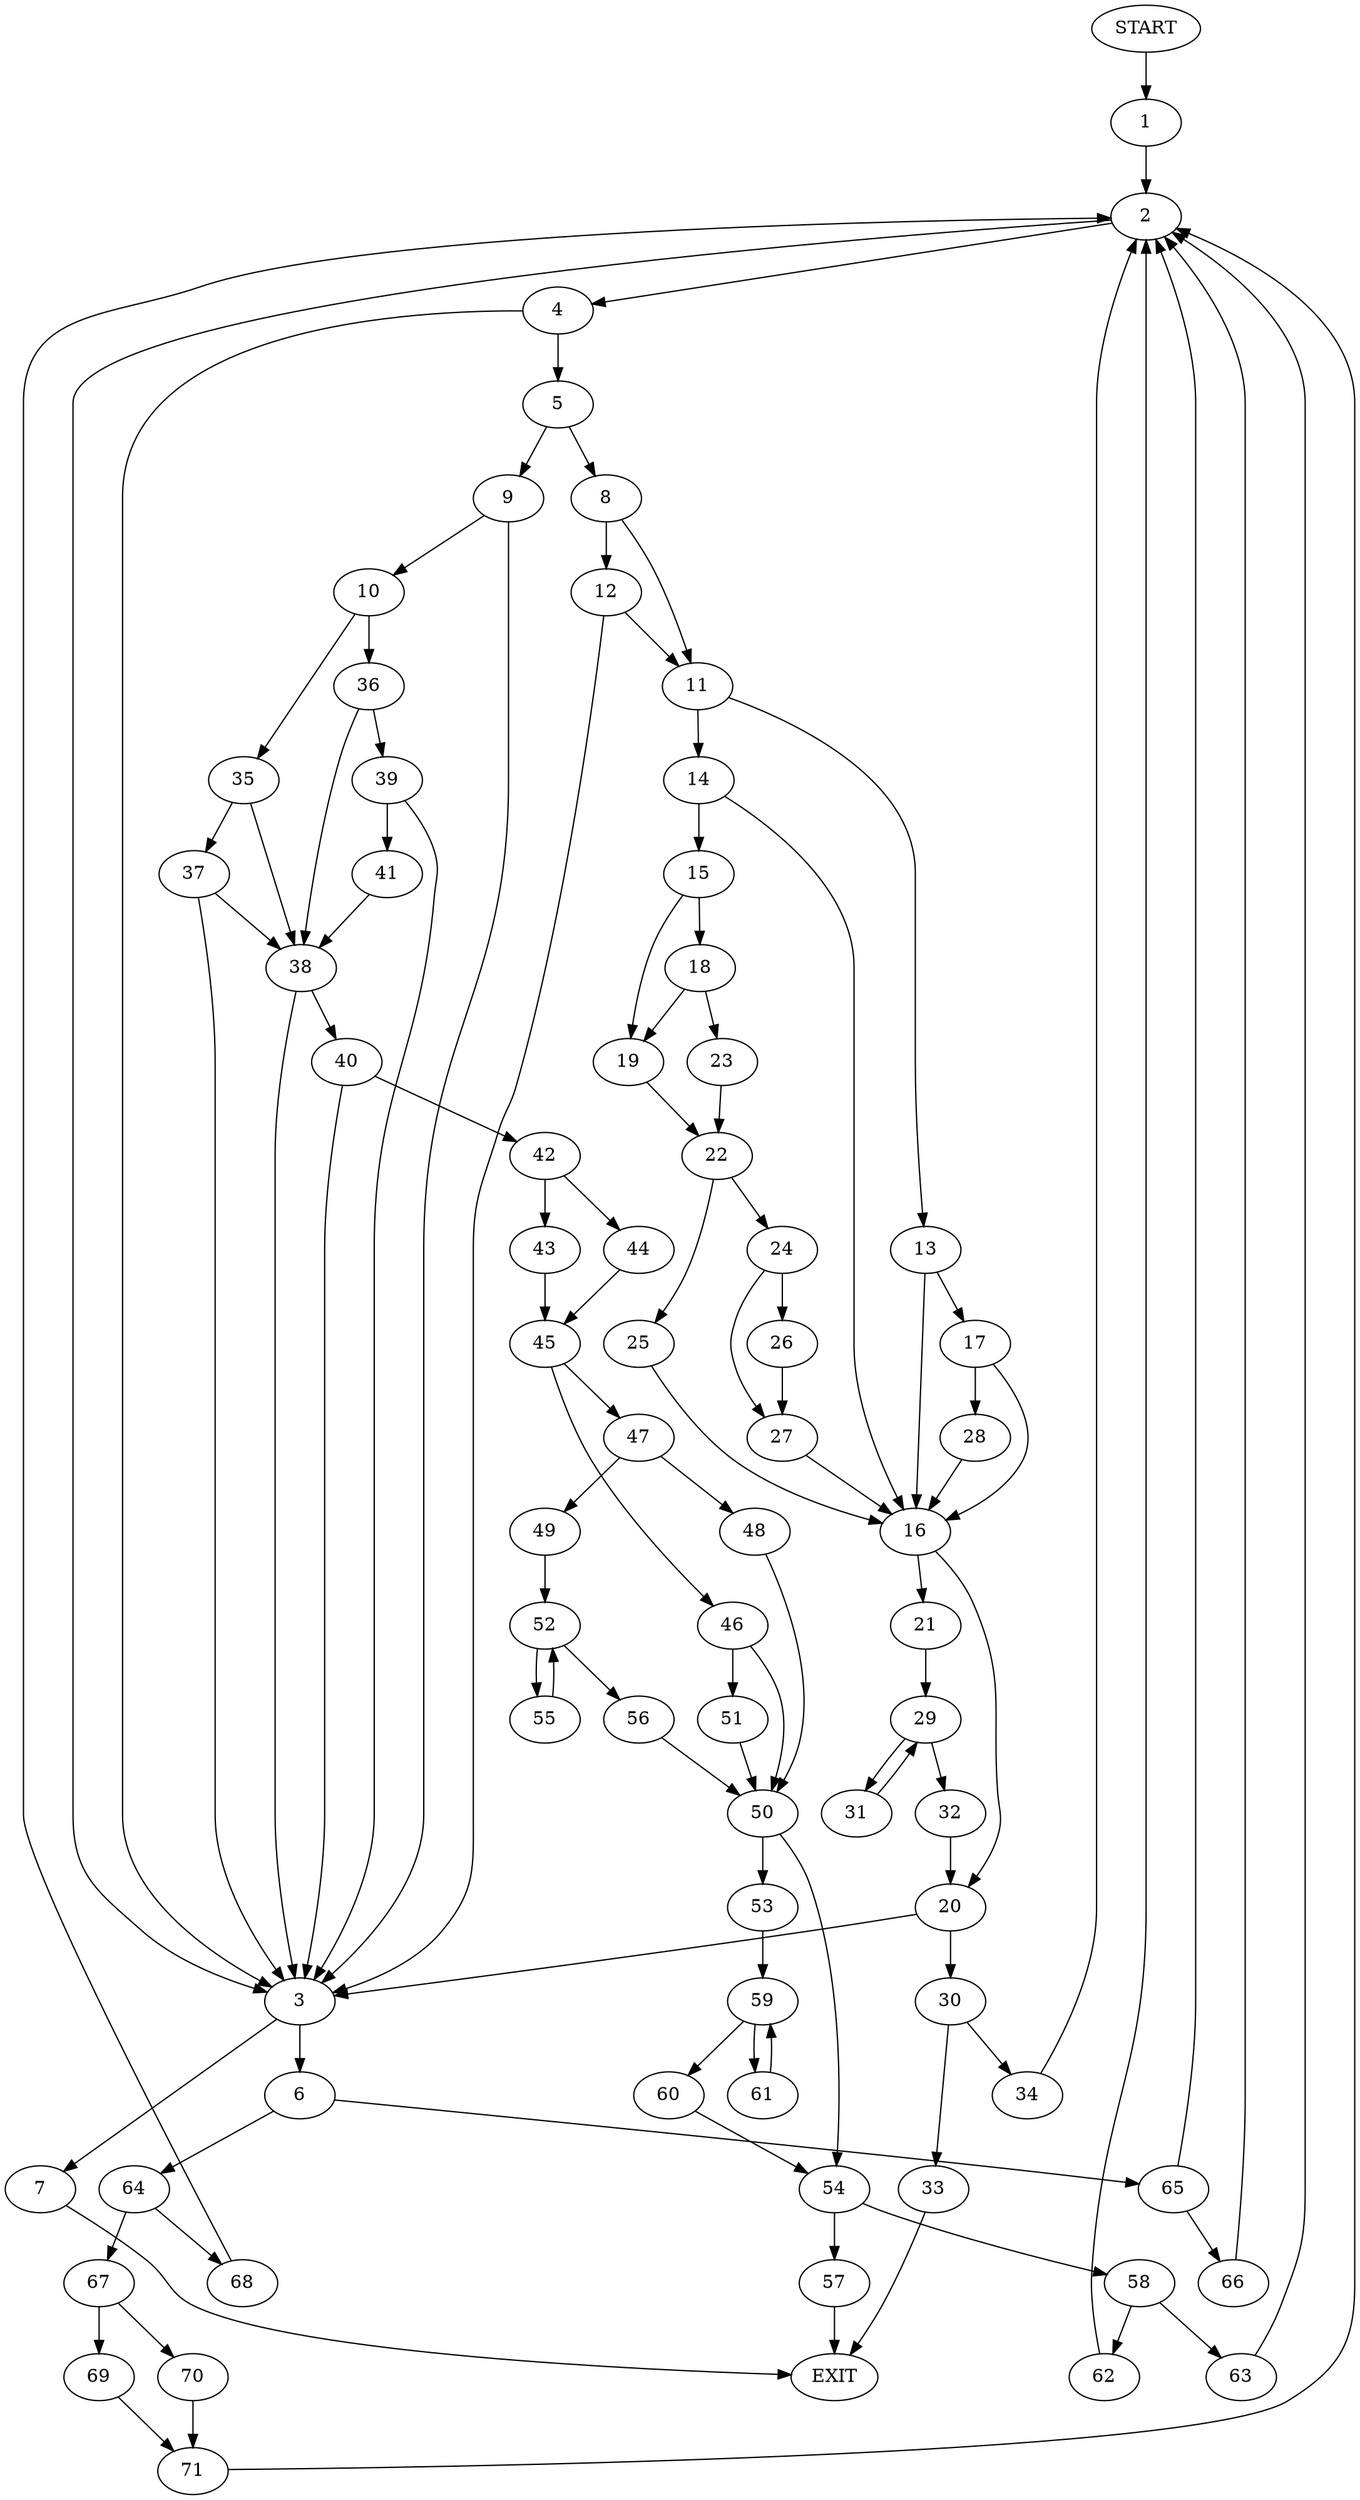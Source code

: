 digraph {
0 [label="START"]
72 [label="EXIT"]
0 -> 1
1 -> 2
2 -> 3
2 -> 4
4 -> 3
4 -> 5
3 -> 6
3 -> 7
5 -> 8
5 -> 9
9 -> 3
9 -> 10
8 -> 11
8 -> 12
12 -> 3
12 -> 11
11 -> 13
11 -> 14
14 -> 15
14 -> 16
13 -> 17
13 -> 16
15 -> 18
15 -> 19
16 -> 20
16 -> 21
19 -> 22
18 -> 23
18 -> 19
23 -> 22
22 -> 24
22 -> 25
25 -> 16
24 -> 26
24 -> 27
27 -> 16
26 -> 27
17 -> 28
17 -> 16
28 -> 16
21 -> 29
20 -> 3
20 -> 30
29 -> 31
29 -> 32
31 -> 29
32 -> 20
30 -> 33
30 -> 34
33 -> 72
34 -> 2
10 -> 35
10 -> 36
35 -> 37
35 -> 38
36 -> 38
36 -> 39
38 -> 3
38 -> 40
39 -> 3
39 -> 41
41 -> 38
37 -> 3
37 -> 38
40 -> 3
40 -> 42
42 -> 43
42 -> 44
43 -> 45
44 -> 45
45 -> 46
45 -> 47
47 -> 48
47 -> 49
46 -> 50
46 -> 51
48 -> 50
49 -> 52
50 -> 53
50 -> 54
52 -> 55
52 -> 56
56 -> 50
55 -> 52
51 -> 50
54 -> 57
54 -> 58
53 -> 59
59 -> 60
59 -> 61
61 -> 59
60 -> 54
57 -> 72
58 -> 62
58 -> 63
62 -> 2
63 -> 2
6 -> 64
6 -> 65
7 -> 72
65 -> 2
65 -> 66
64 -> 67
64 -> 68
68 -> 2
67 -> 69
67 -> 70
70 -> 71
69 -> 71
71 -> 2
66 -> 2
}
